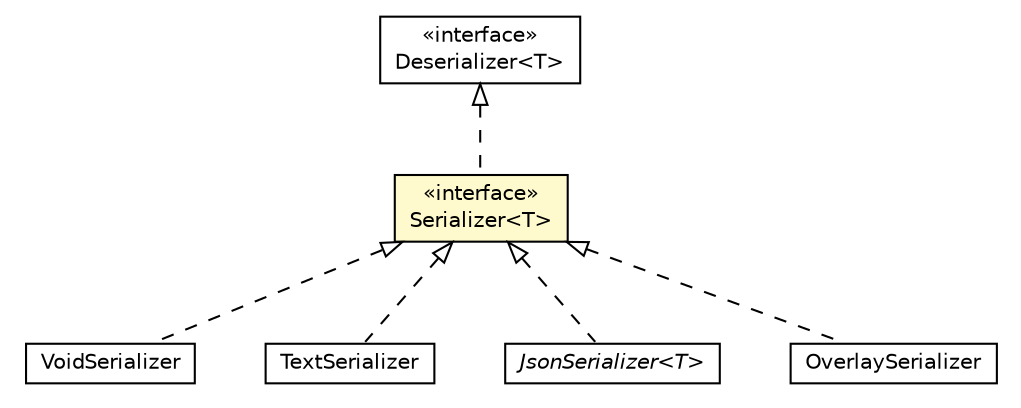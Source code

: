#!/usr/local/bin/dot
#
# Class diagram 
# Generated by UMLGraph version R5_6-24-gf6e263 (http://www.umlgraph.org/)
#

digraph G {
	edge [fontname="Helvetica",fontsize=10,labelfontname="Helvetica",labelfontsize=10];
	node [fontname="Helvetica",fontsize=10,shape=plaintext];
	nodesep=0.25;
	ranksep=0.5;
	// io.reinert.requestor.serialization.Deserializer<T>
	c33630 [label=<<table title="io.reinert.requestor.serialization.Deserializer" border="0" cellborder="1" cellspacing="0" cellpadding="2" port="p" href="./Deserializer.html">
		<tr><td><table border="0" cellspacing="0" cellpadding="1">
<tr><td align="center" balign="center"> &#171;interface&#187; </td></tr>
<tr><td align="center" balign="center"> Deserializer&lt;T&gt; </td></tr>
		</table></td></tr>
		</table>>, URL="./Deserializer.html", fontname="Helvetica", fontcolor="black", fontsize=10.0];
	// io.reinert.requestor.serialization.Serializer<T>
	c33633 [label=<<table title="io.reinert.requestor.serialization.Serializer" border="0" cellborder="1" cellspacing="0" cellpadding="2" port="p" bgcolor="lemonChiffon" href="./Serializer.html">
		<tr><td><table border="0" cellspacing="0" cellpadding="1">
<tr><td align="center" balign="center"> &#171;interface&#187; </td></tr>
<tr><td align="center" balign="center"> Serializer&lt;T&gt; </td></tr>
		</table></td></tr>
		</table>>, URL="./Serializer.html", fontname="Helvetica", fontcolor="black", fontsize=10.0];
	// io.reinert.requestor.serialization.misc.VoidSerializer
	c33637 [label=<<table title="io.reinert.requestor.serialization.misc.VoidSerializer" border="0" cellborder="1" cellspacing="0" cellpadding="2" port="p" href="./misc/VoidSerializer.html">
		<tr><td><table border="0" cellspacing="0" cellpadding="1">
<tr><td align="center" balign="center"> VoidSerializer </td></tr>
		</table></td></tr>
		</table>>, URL="./misc/VoidSerializer.html", fontname="Helvetica", fontcolor="black", fontsize=10.0];
	// io.reinert.requestor.serialization.misc.TextSerializer
	c33638 [label=<<table title="io.reinert.requestor.serialization.misc.TextSerializer" border="0" cellborder="1" cellspacing="0" cellpadding="2" port="p" href="./misc/TextSerializer.html">
		<tr><td><table border="0" cellspacing="0" cellpadding="1">
<tr><td align="center" balign="center"> TextSerializer </td></tr>
		</table></td></tr>
		</table>>, URL="./misc/TextSerializer.html", fontname="Helvetica", fontcolor="black", fontsize=10.0];
	// io.reinert.requestor.serialization.json.JsonSerializer<T>
	c33643 [label=<<table title="io.reinert.requestor.serialization.json.JsonSerializer" border="0" cellborder="1" cellspacing="0" cellpadding="2" port="p" href="./json/JsonSerializer.html">
		<tr><td><table border="0" cellspacing="0" cellpadding="1">
<tr><td align="center" balign="center"><font face="Helvetica-Oblique"> JsonSerializer&lt;T&gt; </font></td></tr>
		</table></td></tr>
		</table>>, URL="./json/JsonSerializer.html", fontname="Helvetica", fontcolor="black", fontsize=10.0];
	// io.reinert.requestor.serialization.json.OverlaySerializer
	c33645 [label=<<table title="io.reinert.requestor.serialization.json.OverlaySerializer" border="0" cellborder="1" cellspacing="0" cellpadding="2" port="p" href="./json/OverlaySerializer.html">
		<tr><td><table border="0" cellspacing="0" cellpadding="1">
<tr><td align="center" balign="center"> OverlaySerializer </td></tr>
		</table></td></tr>
		</table>>, URL="./json/OverlaySerializer.html", fontname="Helvetica", fontcolor="black", fontsize=10.0];
	//io.reinert.requestor.serialization.Serializer<T> implements io.reinert.requestor.serialization.Deserializer<T>
	c33630:p -> c33633:p [dir=back,arrowtail=empty,style=dashed];
	//io.reinert.requestor.serialization.misc.VoidSerializer implements io.reinert.requestor.serialization.Serializer<T>
	c33633:p -> c33637:p [dir=back,arrowtail=empty,style=dashed];
	//io.reinert.requestor.serialization.misc.TextSerializer implements io.reinert.requestor.serialization.Serializer<T>
	c33633:p -> c33638:p [dir=back,arrowtail=empty,style=dashed];
	//io.reinert.requestor.serialization.json.JsonSerializer<T> implements io.reinert.requestor.serialization.Serializer<T>
	c33633:p -> c33643:p [dir=back,arrowtail=empty,style=dashed];
	//io.reinert.requestor.serialization.json.OverlaySerializer implements io.reinert.requestor.serialization.Serializer<T>
	c33633:p -> c33645:p [dir=back,arrowtail=empty,style=dashed];
}

